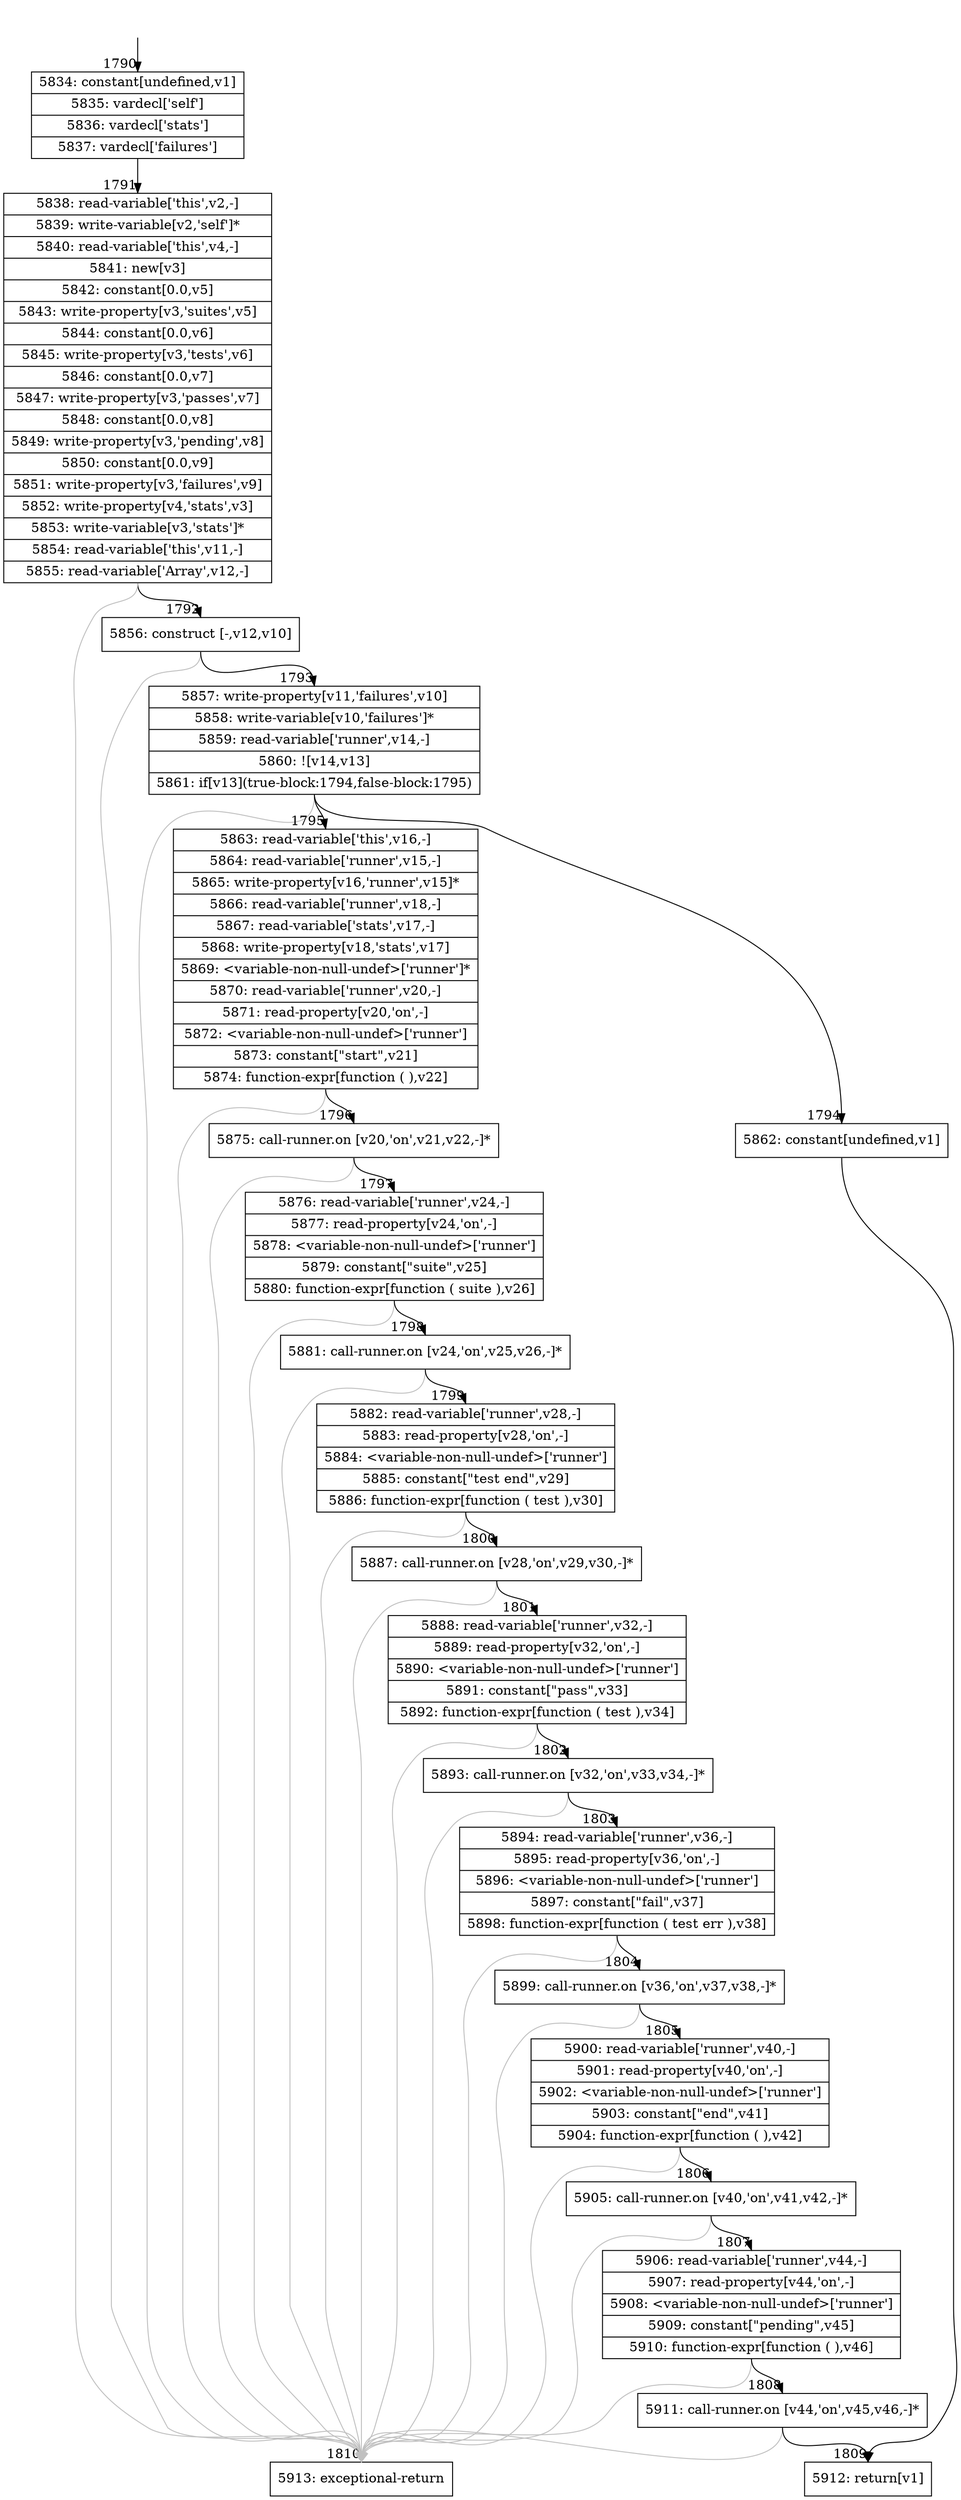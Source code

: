 digraph {
rankdir="TD"
BB_entry160[shape=none,label=""];
BB_entry160 -> BB1790 [tailport=s, headport=n, headlabel="    1790"]
BB1790 [shape=record label="{5834: constant[undefined,v1]|5835: vardecl['self']|5836: vardecl['stats']|5837: vardecl['failures']}" ] 
BB1790 -> BB1791 [tailport=s, headport=n, headlabel="      1791"]
BB1791 [shape=record label="{5838: read-variable['this',v2,-]|5839: write-variable[v2,'self']*|5840: read-variable['this',v4,-]|5841: new[v3]|5842: constant[0.0,v5]|5843: write-property[v3,'suites',v5]|5844: constant[0.0,v6]|5845: write-property[v3,'tests',v6]|5846: constant[0.0,v7]|5847: write-property[v3,'passes',v7]|5848: constant[0.0,v8]|5849: write-property[v3,'pending',v8]|5850: constant[0.0,v9]|5851: write-property[v3,'failures',v9]|5852: write-property[v4,'stats',v3]|5853: write-variable[v3,'stats']*|5854: read-variable['this',v11,-]|5855: read-variable['Array',v12,-]}" ] 
BB1791 -> BB1792 [tailport=s, headport=n, headlabel="      1792"]
BB1791 -> BB1810 [tailport=s, headport=n, color=gray, headlabel="      1810"]
BB1792 [shape=record label="{5856: construct [-,v12,v10]}" ] 
BB1792 -> BB1793 [tailport=s, headport=n, headlabel="      1793"]
BB1792 -> BB1810 [tailport=s, headport=n, color=gray]
BB1793 [shape=record label="{5857: write-property[v11,'failures',v10]|5858: write-variable[v10,'failures']*|5859: read-variable['runner',v14,-]|5860: ![v14,v13]|5861: if[v13](true-block:1794,false-block:1795)}" ] 
BB1793 -> BB1794 [tailport=s, headport=n, headlabel="      1794"]
BB1793 -> BB1795 [tailport=s, headport=n, headlabel="      1795"]
BB1793 -> BB1810 [tailport=s, headport=n, color=gray]
BB1794 [shape=record label="{5862: constant[undefined,v1]}" ] 
BB1794 -> BB1809 [tailport=s, headport=n, headlabel="      1809"]
BB1795 [shape=record label="{5863: read-variable['this',v16,-]|5864: read-variable['runner',v15,-]|5865: write-property[v16,'runner',v15]*|5866: read-variable['runner',v18,-]|5867: read-variable['stats',v17,-]|5868: write-property[v18,'stats',v17]|5869: \<variable-non-null-undef\>['runner']*|5870: read-variable['runner',v20,-]|5871: read-property[v20,'on',-]|5872: \<variable-non-null-undef\>['runner']|5873: constant[\"start\",v21]|5874: function-expr[function ( ),v22]}" ] 
BB1795 -> BB1796 [tailport=s, headport=n, headlabel="      1796"]
BB1795 -> BB1810 [tailport=s, headport=n, color=gray]
BB1796 [shape=record label="{5875: call-runner.on [v20,'on',v21,v22,-]*}" ] 
BB1796 -> BB1797 [tailport=s, headport=n, headlabel="      1797"]
BB1796 -> BB1810 [tailport=s, headport=n, color=gray]
BB1797 [shape=record label="{5876: read-variable['runner',v24,-]|5877: read-property[v24,'on',-]|5878: \<variable-non-null-undef\>['runner']|5879: constant[\"suite\",v25]|5880: function-expr[function ( suite ),v26]}" ] 
BB1797 -> BB1798 [tailport=s, headport=n, headlabel="      1798"]
BB1797 -> BB1810 [tailport=s, headport=n, color=gray]
BB1798 [shape=record label="{5881: call-runner.on [v24,'on',v25,v26,-]*}" ] 
BB1798 -> BB1799 [tailport=s, headport=n, headlabel="      1799"]
BB1798 -> BB1810 [tailport=s, headport=n, color=gray]
BB1799 [shape=record label="{5882: read-variable['runner',v28,-]|5883: read-property[v28,'on',-]|5884: \<variable-non-null-undef\>['runner']|5885: constant[\"test end\",v29]|5886: function-expr[function ( test ),v30]}" ] 
BB1799 -> BB1800 [tailport=s, headport=n, headlabel="      1800"]
BB1799 -> BB1810 [tailport=s, headport=n, color=gray]
BB1800 [shape=record label="{5887: call-runner.on [v28,'on',v29,v30,-]*}" ] 
BB1800 -> BB1801 [tailport=s, headport=n, headlabel="      1801"]
BB1800 -> BB1810 [tailport=s, headport=n, color=gray]
BB1801 [shape=record label="{5888: read-variable['runner',v32,-]|5889: read-property[v32,'on',-]|5890: \<variable-non-null-undef\>['runner']|5891: constant[\"pass\",v33]|5892: function-expr[function ( test ),v34]}" ] 
BB1801 -> BB1802 [tailport=s, headport=n, headlabel="      1802"]
BB1801 -> BB1810 [tailport=s, headport=n, color=gray]
BB1802 [shape=record label="{5893: call-runner.on [v32,'on',v33,v34,-]*}" ] 
BB1802 -> BB1803 [tailport=s, headport=n, headlabel="      1803"]
BB1802 -> BB1810 [tailport=s, headport=n, color=gray]
BB1803 [shape=record label="{5894: read-variable['runner',v36,-]|5895: read-property[v36,'on',-]|5896: \<variable-non-null-undef\>['runner']|5897: constant[\"fail\",v37]|5898: function-expr[function ( test err ),v38]}" ] 
BB1803 -> BB1804 [tailport=s, headport=n, headlabel="      1804"]
BB1803 -> BB1810 [tailport=s, headport=n, color=gray]
BB1804 [shape=record label="{5899: call-runner.on [v36,'on',v37,v38,-]*}" ] 
BB1804 -> BB1805 [tailport=s, headport=n, headlabel="      1805"]
BB1804 -> BB1810 [tailport=s, headport=n, color=gray]
BB1805 [shape=record label="{5900: read-variable['runner',v40,-]|5901: read-property[v40,'on',-]|5902: \<variable-non-null-undef\>['runner']|5903: constant[\"end\",v41]|5904: function-expr[function ( ),v42]}" ] 
BB1805 -> BB1806 [tailport=s, headport=n, headlabel="      1806"]
BB1805 -> BB1810 [tailport=s, headport=n, color=gray]
BB1806 [shape=record label="{5905: call-runner.on [v40,'on',v41,v42,-]*}" ] 
BB1806 -> BB1807 [tailport=s, headport=n, headlabel="      1807"]
BB1806 -> BB1810 [tailport=s, headport=n, color=gray]
BB1807 [shape=record label="{5906: read-variable['runner',v44,-]|5907: read-property[v44,'on',-]|5908: \<variable-non-null-undef\>['runner']|5909: constant[\"pending\",v45]|5910: function-expr[function ( ),v46]}" ] 
BB1807 -> BB1808 [tailport=s, headport=n, headlabel="      1808"]
BB1807 -> BB1810 [tailport=s, headport=n, color=gray]
BB1808 [shape=record label="{5911: call-runner.on [v44,'on',v45,v46,-]*}" ] 
BB1808 -> BB1809 [tailport=s, headport=n]
BB1808 -> BB1810 [tailport=s, headport=n, color=gray]
BB1809 [shape=record label="{5912: return[v1]}" ] 
BB1810 [shape=record label="{5913: exceptional-return}" ] 
//#$~ 2265
}
